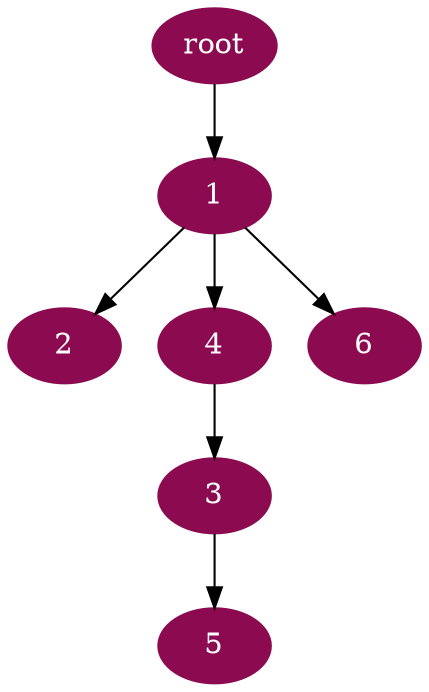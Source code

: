 digraph G {
node [color=deeppink4, style=filled, fontcolor=white];
"root" -> 1;
1 -> 2;
4 -> 3;
1 -> 4;
3 -> 5;
1 -> 6;
}
